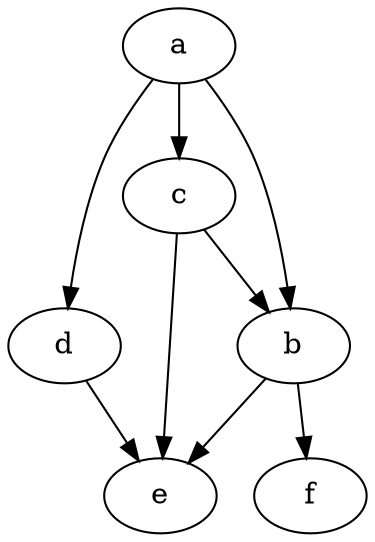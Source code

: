 digraph "example" {
	a -> d 		[ Weight = 2 ];
	a 			[ Weight = 2 ];
	b 			[ Weight = 3 ];
	a -> b 		[ Weight = 1 ];
	c 			[ Weight = 3 ];
	a -> c 		[ Weight = 2 ];
	d 			[ Weight = 2 ];
	e 			[ Weight = 2 ];
	f 			[ Weight = 2 ];
	b -> e 		[ Weight = 2 ];
	b -> f 		[ Weight = 2 ];
	c -> e 		[ Weight = 1 ];
	c -> b 		[ Weight = 1 ];
	d -> e 		[ Weight = 1 ];
}